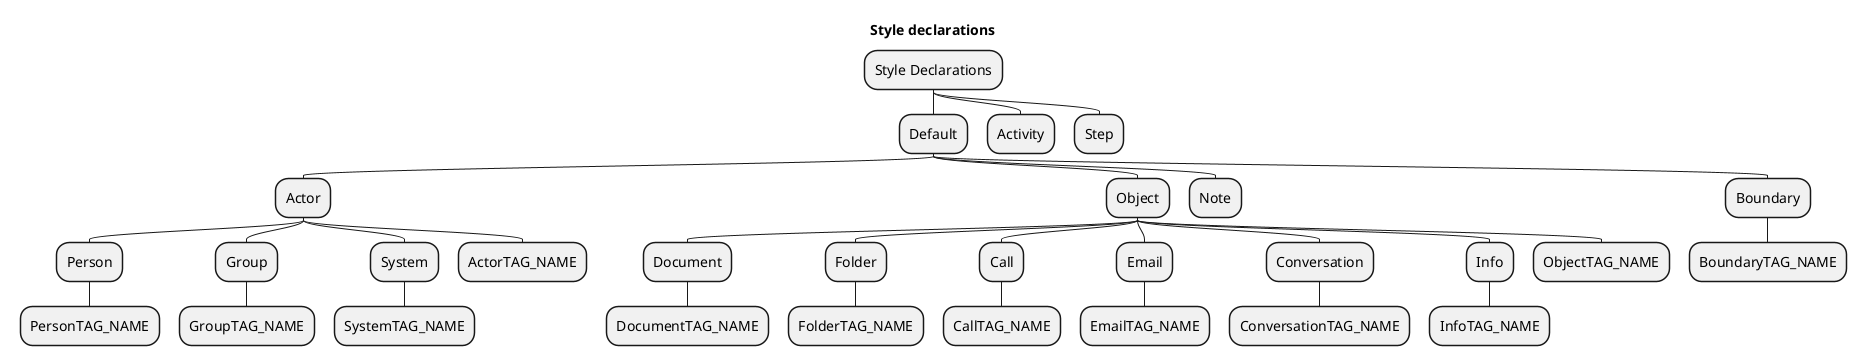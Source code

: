 @startmindmap
top to bottom direction

title Style declarations

* Style Declarations
** Default
*** Actor
**** Person
***** PersonTAG_NAME
**** Group
***** GroupTAG_NAME
**** System
***** SystemTAG_NAME
**** ActorTAG_NAME
*** Object
**** Document
***** DocumentTAG_NAME
**** Folder
***** FolderTAG_NAME
**** Call
***** CallTAG_NAME
**** Email
***** EmailTAG_NAME
**** Conversation
***** ConversationTAG_NAME
**** Info
***** InfoTAG_NAME
**** ObjectTAG_NAME
*** Note
*** Boundary
**** BoundaryTAG_NAME
** Activity
'*** ActivityTAG_NAME
** Step
@endmindmap
